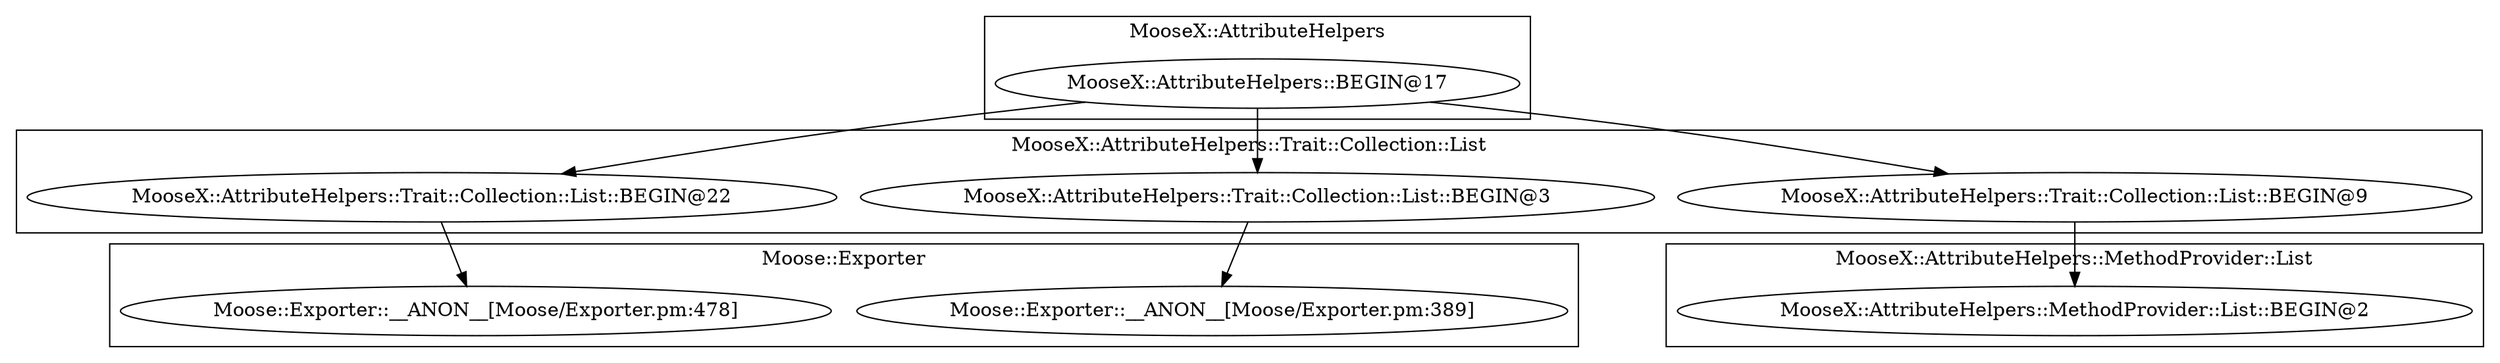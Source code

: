 digraph {
graph [overlap=false]
subgraph cluster_Moose_Exporter {
	label="Moose::Exporter";
	"Moose::Exporter::__ANON__[Moose/Exporter.pm:389]";
	"Moose::Exporter::__ANON__[Moose/Exporter.pm:478]";
}
subgraph cluster_MooseX_AttributeHelpers_Trait_Collection_List {
	label="MooseX::AttributeHelpers::Trait::Collection::List";
	"MooseX::AttributeHelpers::Trait::Collection::List::BEGIN@3";
	"MooseX::AttributeHelpers::Trait::Collection::List::BEGIN@22";
	"MooseX::AttributeHelpers::Trait::Collection::List::BEGIN@9";
}
subgraph cluster_MooseX_AttributeHelpers_MethodProvider_List {
	label="MooseX::AttributeHelpers::MethodProvider::List";
	"MooseX::AttributeHelpers::MethodProvider::List::BEGIN@2";
}
subgraph cluster_MooseX_AttributeHelpers {
	label="MooseX::AttributeHelpers";
	"MooseX::AttributeHelpers::BEGIN@17";
}
"MooseX::AttributeHelpers::BEGIN@17" -> "MooseX::AttributeHelpers::Trait::Collection::List::BEGIN@9";
"MooseX::AttributeHelpers::Trait::Collection::List::BEGIN@9" -> "MooseX::AttributeHelpers::MethodProvider::List::BEGIN@2";
"MooseX::AttributeHelpers::Trait::Collection::List::BEGIN@22" -> "Moose::Exporter::__ANON__[Moose/Exporter.pm:478]";
"MooseX::AttributeHelpers::BEGIN@17" -> "MooseX::AttributeHelpers::Trait::Collection::List::BEGIN@3";
"MooseX::AttributeHelpers::BEGIN@17" -> "MooseX::AttributeHelpers::Trait::Collection::List::BEGIN@22";
"MooseX::AttributeHelpers::Trait::Collection::List::BEGIN@3" -> "Moose::Exporter::__ANON__[Moose/Exporter.pm:389]";
}
